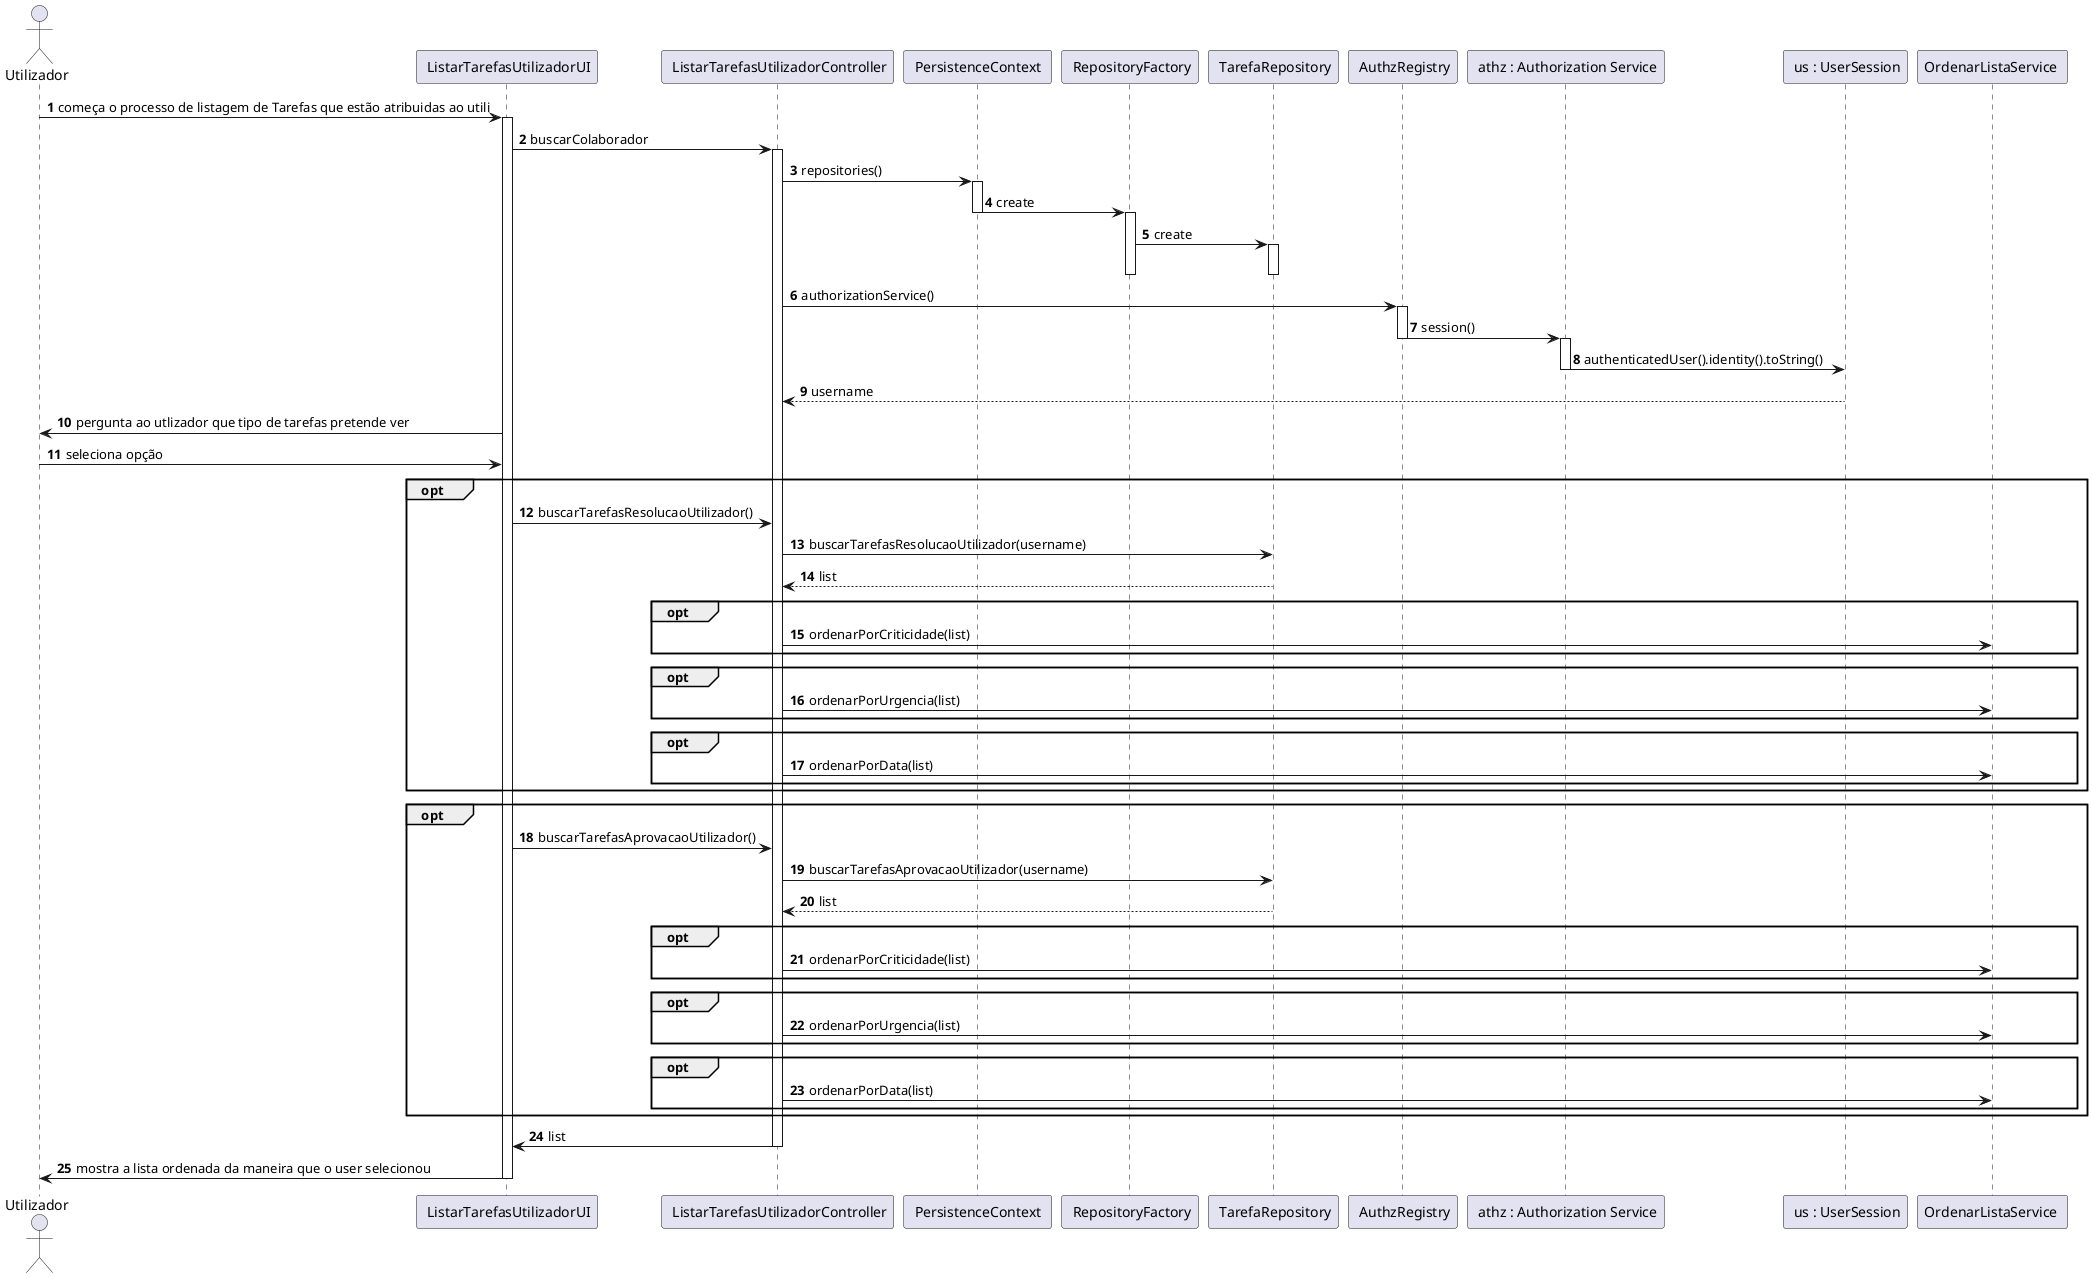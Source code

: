 @startuml
autonumber
actor "Utilizador" as USER

participant " ListarTarefasUtilizadorUI" as UI
participant " ListarTarefasUtilizadorController" as CTRL
participant " PersistenceContext " as PC
participant " RepositoryFactory" as RF
participant " TarefaRepository" as TR
participant " AuthzRegistry" as  AUR
participant " athz : Authorization Service" as AUT
participant " us : UserSession" as US
participant "OrdenarListaService " as SER



USER -> UI : começa o processo de listagem de Tarefas que estão atribuidas ao utili
activate UI
UI-> CTRL :buscarColaborador
activate CTRL
CTRL-> PC : repositories()
activate PC
PC -> RF : create
deactivate PC
activate RF
RF -> TR : create
activate TR
deactivate RF
deactivate TR
CTRL -> AUR : authorizationService()
activate AUR
AUR -> AUT : session()
deactivate AUR
activate AUT
AUT -> US : authenticatedUser().identity().toString()
deactivate AUT
US --> CTRL : username
UI -> USER : pergunta ao utlizador que tipo de tarefas pretende ver
USER-> UI : seleciona opção
opt
UI-> CTRL: buscarTarefasResolucaoUtilizador()
CTRL-> TR : buscarTarefasResolucaoUtilizador(username)
TR --> CTRL : list
opt
CTRL->SER :ordenarPorCriticidade(list)
end opt

opt
CTRL->SER :ordenarPorUrgencia(list)
end opt

opt
CTRL->SER :ordenarPorData(list)
end opt

end opt

opt
UI-> CTRL: buscarTarefasAprovacaoUtilizador()
CTRL-> TR : buscarTarefasAprovacaoUtilizador(username)
TR --> CTRL : list

opt
CTRL->SER :ordenarPorCriticidade(list)
end opt

opt
CTRL->SER :ordenarPorUrgencia(list)
end opt

opt
CTRL->SER :ordenarPorData(list)
end opt

end opt
CTRL-> UI : list
deactivate CTRL
UI-> USER : mostra a lista ordenada da maneira que o user selecionou
deactivate UI

@enduml

